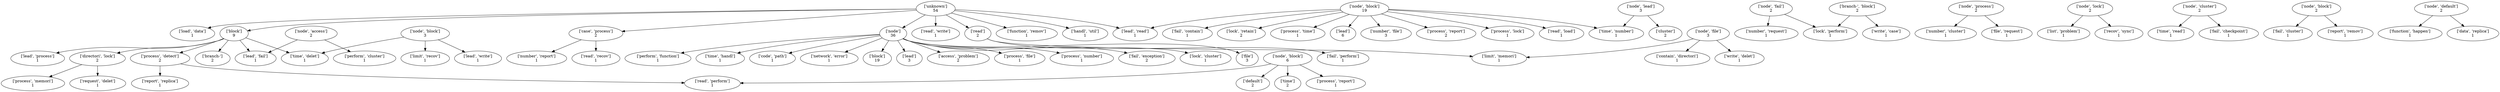 strict digraph  {
	"['unknown']
54" -> "['node']
36";
	"['unknown']
54" -> "['block']
9";
	"['unknown']
54" -> "['case', 'process']
2";
	"['unknown']
54" -> "['lead', 'read']
1";
	"['unknown']
54" -> "['read', 'write']
1";
	"['unknown']
54" -> "['read']
2";
	"['unknown']
54" -> "['function', 'remov']
1";
	"['unknown']
54" -> "['handl', 'util']
1";
	"['unknown']
54" -> "['load', 'data']
1";
	"['node']
36" -> "['block']
19";
	"['node']
36" -> "['lead']
3";
	"['node']
36" -> "['access', 'problem']
2";
	"['node']
36" -> "['process', 'file']
1";
	"['node']
36" -> "['process', 'number']
1";
	"['node']
36" -> "['fail', 'exception']
2";
	"['node']
36" -> "['lock', 'cluster']
1";
	"['node']
36" -> "['file']
3";
	"['node']
36" -> "['perform', 'function']
1";
	"['node']
36" -> "['time', 'handl']
1";
	"['node']
36" -> "['code', 'path']
1";
	"['node']
36" -> "['network', 'error']
1";
	"['block']
9" -> "['lead', 'process']
1";
	"['block']
9" -> "['lead', 'fail']
1";
	"['block']
9" -> "['directori', 'lock']
2";
	"['block']
9" -> "['process', 'detect']
2";
	"['block']
9" -> "['time', 'delet']
1";
	"['block']
9" -> "['branch-']
2";
	"['case', 'process']
2" -> "['number', 'report']
1";
	"['case', 'process']
2" -> "['read', 'recov']
1";
	"['read']
2" -> "['fail', 'perform']
1";
	"['read']
2" -> "['limit', 'memori']
1";
	"['directori', 'lock']
2" -> "['request', 'delet']
1";
	"['directori', 'lock']
2" -> "['process', 'memori']
1";
	"['process', 'detect']
2" -> "['read', 'perform']
1";
	"['process', 'detect']
2" -> "['report', 'replica']
1";
	"['node', 'block']
19" -> "['lead', 'read']
1";
	"['node', 'block']
19" -> "['process', 'time']
1";
	"['node', 'block']
19" -> "['time', 'number']
1";
	"['node', 'block']
19" -> "['lead']
6";
	"['node', 'block']
19" -> "['number', 'file']
3";
	"['node', 'block']
19" -> "['process', 'report']
2";
	"['node', 'block']
19" -> "['process', 'lock']
1";
	"['node', 'block']
19" -> "['read', 'load']
1";
	"['node', 'block']
19" -> "['fail', 'contain']
1";
	"['node', 'block']
19" -> "['lock', 'retain']
2";
	"['node', 'lead']
3" -> "['time', 'number']
1";
	"['node', 'lead']
3" -> "['cluster']
2";
	"['node', 'access']
2" -> "['lead', 'fail']
1";
	"['node', 'access']
2" -> "['perform', 'cluster']
1";
	"['node', 'fail']
2" -> "['lock', 'perform']
1";
	"['node', 'fail']
2" -> "['number', 'request']
1";
	"['node', 'file']
3" -> "['limit', 'memori']
1";
	"['node', 'file']
3" -> "['contain', 'directori']
1";
	"['node', 'file']
3" -> "['write', 'delet']
1";
	"['branch-', 'block']
2" -> "['lock', 'perform']
1";
	"['branch-', 'block']
2" -> "['write', 'case']
1";
	"['node', 'block']
6" -> "['read', 'perform']
1";
	"['node', 'block']
6" -> "['time']
2";
	"['node', 'block']
6" -> "['process', 'report']
1";
	"['node', 'block']
6" -> "['default']
2";
	"['node', 'block']
3" -> "['time', 'delet']
1";
	"['node', 'block']
3" -> "['lead', 'write']
1";
	"['node', 'block']
3" -> "['limit', 'recov']
1";
	"['node', 'process']
2" -> "['number', 'cluster']
1";
	"['node', 'process']
2" -> "['file', 'request']
1";
	"['node', 'lock']
2" -> "['list', 'problem']
1";
	"['node', 'lock']
2" -> "['recov', 'sync']
1";
	"['node', 'cluster']
2" -> "['time', 'read']
1";
	"['node', 'cluster']
2" -> "['fail', 'checkpoint']
1";
	"['node', 'block']
2" -> "['fail', 'cluster']
1";
	"['node', 'block']
2" -> "['report', 'remov']
1";
	"['node', 'default']
2" -> "['function', 'happen']
1";
	"['node', 'default']
2" -> "['data', 'replica']
1";
}
